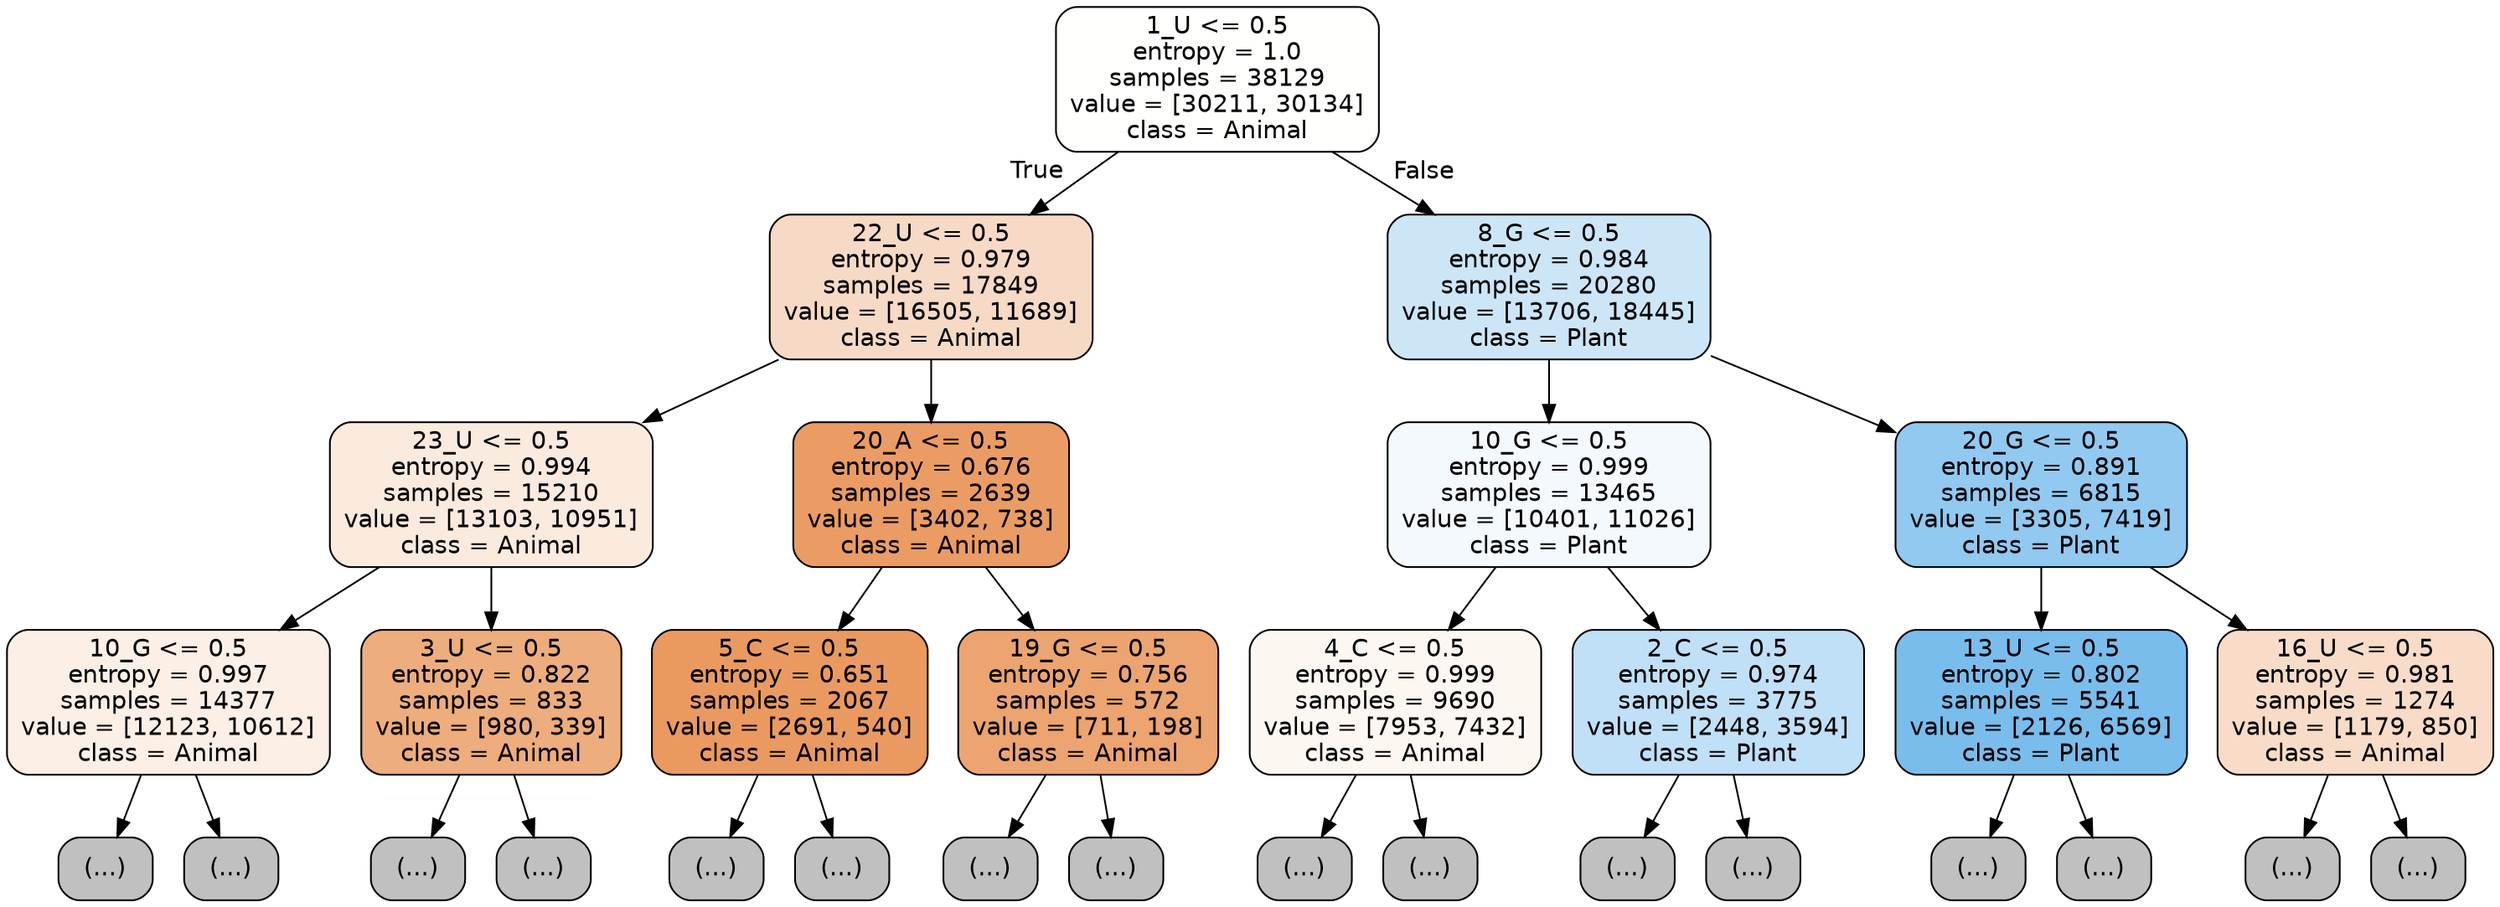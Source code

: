 digraph Tree {
node [shape=box, style="filled, rounded", color="black", fontname="helvetica"] ;
edge [fontname="helvetica"] ;
0 [label="1_U <= 0.5\nentropy = 1.0\nsamples = 38129\nvalue = [30211, 30134]\nclass = Animal", fillcolor="#fffffe"] ;
1 [label="22_U <= 0.5\nentropy = 0.979\nsamples = 17849\nvalue = [16505, 11689]\nclass = Animal", fillcolor="#f7dac5"] ;
0 -> 1 [labeldistance=2.5, labelangle=45, headlabel="True"] ;
2 [label="23_U <= 0.5\nentropy = 0.994\nsamples = 15210\nvalue = [13103, 10951]\nclass = Animal", fillcolor="#fbeade"] ;
1 -> 2 ;
3 [label="10_G <= 0.5\nentropy = 0.997\nsamples = 14377\nvalue = [12123, 10612]\nclass = Animal", fillcolor="#fcefe6"] ;
2 -> 3 ;
4 [label="(...)", fillcolor="#C0C0C0"] ;
3 -> 4 ;
5875 [label="(...)", fillcolor="#C0C0C0"] ;
3 -> 5875 ;
8250 [label="3_U <= 0.5\nentropy = 0.822\nsamples = 833\nvalue = [980, 339]\nclass = Animal", fillcolor="#eead7d"] ;
2 -> 8250 ;
8251 [label="(...)", fillcolor="#C0C0C0"] ;
8250 -> 8251 ;
8516 [label="(...)", fillcolor="#C0C0C0"] ;
8250 -> 8516 ;
8615 [label="20_A <= 0.5\nentropy = 0.676\nsamples = 2639\nvalue = [3402, 738]\nclass = Animal", fillcolor="#eb9c64"] ;
1 -> 8615 ;
8616 [label="5_C <= 0.5\nentropy = 0.651\nsamples = 2067\nvalue = [2691, 540]\nclass = Animal", fillcolor="#ea9a61"] ;
8615 -> 8616 ;
8617 [label="(...)", fillcolor="#C0C0C0"] ;
8616 -> 8617 ;
9220 [label="(...)", fillcolor="#C0C0C0"] ;
8616 -> 9220 ;
9413 [label="19_G <= 0.5\nentropy = 0.756\nsamples = 572\nvalue = [711, 198]\nclass = Animal", fillcolor="#eca470"] ;
8615 -> 9413 ;
9414 [label="(...)", fillcolor="#C0C0C0"] ;
9413 -> 9414 ;
9557 [label="(...)", fillcolor="#C0C0C0"] ;
9413 -> 9557 ;
9628 [label="8_G <= 0.5\nentropy = 0.984\nsamples = 20280\nvalue = [13706, 18445]\nclass = Plant", fillcolor="#cce6f8"] ;
0 -> 9628 [labeldistance=2.5, labelangle=-45, headlabel="False"] ;
9629 [label="10_G <= 0.5\nentropy = 0.999\nsamples = 13465\nvalue = [10401, 11026]\nclass = Plant", fillcolor="#f4f9fe"] ;
9628 -> 9629 ;
9630 [label="4_C <= 0.5\nentropy = 0.999\nsamples = 9690\nvalue = [7953, 7432]\nclass = Animal", fillcolor="#fdf7f2"] ;
9629 -> 9630 ;
9631 [label="(...)", fillcolor="#C0C0C0"] ;
9630 -> 9631 ;
12806 [label="(...)", fillcolor="#C0C0C0"] ;
9630 -> 12806 ;
13707 [label="2_C <= 0.5\nentropy = 0.974\nsamples = 3775\nvalue = [2448, 3594]\nclass = Plant", fillcolor="#c0e0f7"] ;
9629 -> 13707 ;
13708 [label="(...)", fillcolor="#C0C0C0"] ;
13707 -> 13708 ;
14865 [label="(...)", fillcolor="#C0C0C0"] ;
13707 -> 14865 ;
15216 [label="20_G <= 0.5\nentropy = 0.891\nsamples = 6815\nvalue = [3305, 7419]\nclass = Plant", fillcolor="#91c9f1"] ;
9628 -> 15216 ;
15217 [label="13_U <= 0.5\nentropy = 0.802\nsamples = 5541\nvalue = [2126, 6569]\nclass = Plant", fillcolor="#79bded"] ;
15216 -> 15217 ;
15218 [label="(...)", fillcolor="#C0C0C0"] ;
15217 -> 15218 ;
16313 [label="(...)", fillcolor="#C0C0C0"] ;
15217 -> 16313 ;
16702 [label="16_U <= 0.5\nentropy = 0.981\nsamples = 1274\nvalue = [1179, 850]\nclass = Animal", fillcolor="#f8dcc8"] ;
15216 -> 16702 ;
16703 [label="(...)", fillcolor="#C0C0C0"] ;
16702 -> 16703 ;
17100 [label="(...)", fillcolor="#C0C0C0"] ;
16702 -> 17100 ;
}